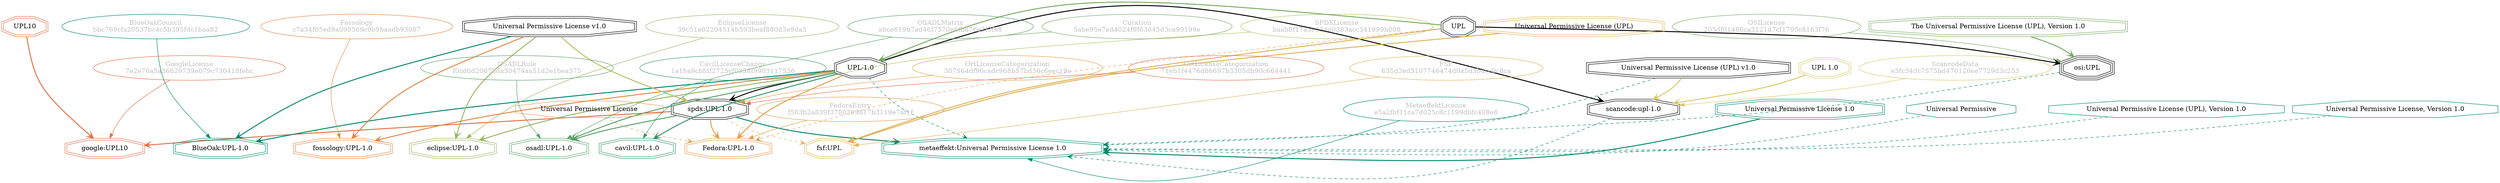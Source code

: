 strict digraph {
    node [shape=box];
    graph [splines=curved];
    4195 [label="SPDXLicense\nbaab0f17a3e334d0383acc341999b008"
         ,fontcolor=gray
         ,color="#b8bf62"
         ,fillcolor="beige;1"
         ,shape=ellipse];
    4196 [label="spdx:UPL-1.0"
         ,shape=doubleoctagon];
    4197 [label="UPL-1.0"
         ,shape=doubleoctagon];
    4198 [label="Universal Permissive License v1.0"
         ,shape=doubleoctagon];
    5308 [label="OSILicense\n205df01486ca3121d7cf1795c8163f76"
         ,fontcolor=gray
         ,color="#78ab63"
         ,fillcolor="beige;1"
         ,shape=ellipse];
    5309 [label="osi:UPL"
         ,shape=tripleoctagon];
    5310 [label=UPL
         ,shape=doubleoctagon];
    5311 [label="The Universal Permissive License (UPL), Version 1.0"
         ,color="#78ab63"
         ,shape=doubleoctagon];
    5596 [label="GoogleLicense\n7e2e70a5a36629739e079c730418febc"
         ,fontcolor=gray
         ,color="#e06f45"
         ,fillcolor="beige;1"
         ,shape=ellipse];
    5597 [label="google:UPL10"
         ,color="#e06f45"
         ,shape=doubleoctagon];
    5598 [label=UPL10
         ,color="#e06f45"
         ,shape=doubleoctagon];
    8451 [label="FedoraEntry\nf583b2a839f3780309817b3119e7af1f"
         ,fontcolor=gray
         ,color="#e09d4b"
         ,fillcolor="beige;1"
         ,shape=ellipse];
    8452 [label="Fedora:UPL-1.0"
         ,color="#e09d4b"
         ,shape=doubleoctagon];
    8453 [label="Universal Permissive License"
         ,color="#e09d4b"
         ,shape=octagon];
    8703 [label="BlueOakCouncil\nbbc769cfa20537bc4c5b395fdc1baa82"
         ,fontcolor=gray
         ,color="#00876c"
         ,fillcolor="beige;1"
         ,shape=ellipse];
    8704 [label="BlueOak:UPL-1.0"
         ,color="#00876c"
         ,shape=doubleoctagon];
    9726 [label="OSADLRule\nf0cd6d20678da30474aa51d2e1bea375"
         ,fontcolor=gray
         ,color="#58a066"
         ,fillcolor="beige;1"
         ,shape=ellipse];
    9727 [label="osadl:UPL-1.0"
         ,color="#58a066"
         ,shape=doubleoctagon];
    9980 [label="OSADLMatrix\nabce619b7ad46f7570e6fb876e2f3fe8"
         ,fontcolor=gray
         ,color="#58a066"
         ,fillcolor="beige;1"
         ,shape=ellipse];
    10568 [label="FSF\n635d3ed5107746474d0a5d3b4cc9c8ca"
          ,fontcolor=gray
          ,color="#deb256"
          ,fillcolor="beige;1"
          ,shape=ellipse];
    10569 [label="fsf:UPL"
          ,color="#deb256"
          ,shape=doubleoctagon];
    10570 [label="Universal Permissive License (UPL)"
          ,color="#deb256"
          ,shape=doubleoctagon];
    24888 [label="ScancodeData\ne3fc34dc7575bd470120ee7729d3c253"
          ,fontcolor=gray
          ,color="#dac767"
          ,fillcolor="beige;1"
          ,shape=ellipse];
    24889 [label="scancode:upl-1.0"
          ,shape=doubleoctagon];
    24890 [label="UPL 1.0"
          ,color="#dac767"
          ,shape=doubleoctagon];
    24891 [label="Universal Permissive License (UPL) v1.0"
          ,shape=doubleoctagon];
    27988 [label="Fossology\nc7a34f05ed9a090569c9b9baadb93007"
          ,fontcolor=gray
          ,color="#e18745"
          ,fillcolor="beige;1"
          ,shape=ellipse];
    27989 [label="fossology:UPL-1.0"
          ,color="#e18745"
          ,shape=doubleoctagon];
    35241 [label="OrtLicenseCategorization\n71eb1f4476d86697b3305db90c664441"
          ,fontcolor=gray
          ,color="#e06f45"
          ,fillcolor="beige;1"
          ,shape=ellipse];
    36259 [label="OrtLicenseCategorization\n307564df90cadc968b57bd36c6eec19c"
          ,fontcolor=gray
          ,color="#e09d4b"
          ,fillcolor="beige;1"
          ,shape=ellipse];
    38099 [label="CavilLicenseChange\n1a1ba9cbfdf2725cf0358f9903117536"
          ,fontcolor=gray
          ,color="#379469"
          ,fillcolor="beige;1"
          ,shape=ellipse];
    38100 [label="cavil:UPL-1.0"
          ,color="#379469"
          ,shape=doubleoctagon];
    49168 [label="MetaeffektLicense\ne5a2fbf11ca7d025c8c1199dbfc408e6"
          ,fontcolor=gray
          ,color="#00876c"
          ,fillcolor="beige;1"
          ,shape=ellipse];
    49169 [label="metaeffekt:Universal Permissive License 1.0"
          ,color="#00876c"
          ,shape=doubleoctagon];
    49170 [label="Universal Permissive License 1.0"
          ,color="#00876c"
          ,shape=doubleoctagon];
    49171 [label="Universal Permissive"
          ,color="#00876c"
          ,shape=octagon];
    49172 [label="Universal Permissive License (UPL), Version 1.0"
          ,color="#00876c"
          ,shape=octagon];
    49173 [label="Universal Permissive License, Version 1.0"
          ,color="#00876c"
          ,shape=octagon];
    54316 [label="EclipseLicense\n39c51e02204514b593beaf880d3e9da5"
          ,fontcolor=gray
          ,color="#98b561"
          ,fillcolor="beige;1"
          ,shape=ellipse];
    54317 [label="eclipse:UPL-1.0"
          ,color="#98b561"
          ,shape=doubleoctagon];
    56019 [label="Curation\n5abe95e7ed4024f9f63645d3ca90199e"
          ,fontcolor=gray
          ,color="#78ab63"
          ,fillcolor="beige;1"
          ,shape=ellipse];
    4195 -> 4196 [weight=0.5
                 ,color="#b8bf62"];
    4196 -> 5597 [style=bold
                 ,arrowhead=vee
                 ,weight=0.7
                 ,color="#e06f45"];
    4196 -> 8452 [style=bold
                 ,arrowhead=vee
                 ,weight=0.7
                 ,color="#e09d4b"];
    4196 -> 9727 [style=bold
                 ,arrowhead=vee
                 ,weight=0.7
                 ,color="#58a066"];
    4196 -> 10569 [style=dashed
                  ,arrowhead=vee
                  ,weight=0.5
                  ,color="#deb256"];
    4196 -> 49169 [style=bold
                  ,arrowhead=vee
                  ,weight=0.7
                  ,color="#00876c"];
    4197 -> 4196 [style=bold
                 ,arrowhead=vee
                 ,weight=0.7];
    4197 -> 8452 [style=bold
                 ,arrowhead=vee
                 ,weight=0.7
                 ,color="#e09d4b"];
    4197 -> 8704 [style=bold
                 ,arrowhead=vee
                 ,weight=0.7
                 ,color="#00876c"];
    4197 -> 9727 [style=bold
                 ,arrowhead=vee
                 ,weight=0.7
                 ,color="#58a066"];
    4197 -> 24889 [style=bold
                  ,arrowhead=vee
                  ,weight=0.7];
    4197 -> 27989 [style=bold
                  ,arrowhead=vee
                  ,weight=0.7
                  ,color="#e18745"];
    4197 -> 38100 [style=bold
                  ,arrowhead=vee
                  ,weight=0.7
                  ,color="#379469"];
    4197 -> 38100 [style=bold
                  ,arrowhead=vee
                  ,weight=0.7
                  ,color="#379469"];
    4197 -> 49169 [style=dashed
                  ,arrowhead=vee
                  ,weight=0.5
                  ,color="#00876c"];
    4197 -> 54317 [style=bold
                  ,arrowhead=vee
                  ,weight=0.7
                  ,color="#98b561"];
    4198 -> 4196 [style=bold
                 ,arrowhead=vee
                 ,weight=0.7
                 ,color="#b8bf62"];
    4198 -> 8704 [style=bold
                 ,arrowhead=vee
                 ,weight=0.7
                 ,color="#00876c"];
    4198 -> 27989 [style=bold
                  ,arrowhead=vee
                  ,weight=0.7
                  ,color="#e18745"];
    4198 -> 54317 [style=bold
                  ,arrowhead=vee
                  ,weight=0.7
                  ,color="#98b561"];
    5308 -> 5309 [weight=0.5
                 ,color="#78ab63"];
    5309 -> 49169 [style=dashed
                  ,arrowhead=vee
                  ,weight=0.5
                  ,color="#00876c"];
    5310 -> 4197 [style=bold
                 ,arrowhead=vee
                 ,weight=0.7
                 ,color="#78ab63"];
    5310 -> 5309 [style=bold
                 ,arrowhead=vee
                 ,weight=0.7];
    5310 -> 8452 [style=dashed
                 ,arrowhead=vee
                 ,weight=0.5
                 ,color="#e09d4b"];
    5310 -> 10569 [style=bold
                  ,arrowhead=vee
                  ,weight=0.7
                  ,color="#deb256"];
    5311 -> 5309 [style=bold
                 ,arrowhead=vee
                 ,weight=0.7
                 ,color="#78ab63"];
    5596 -> 5597 [weight=0.5
                 ,color="#e06f45"];
    5598 -> 5597 [style=bold
                 ,arrowhead=vee
                 ,weight=0.7
                 ,color="#e06f45"];
    8451 -> 8452 [weight=0.5
                 ,color="#e09d4b"];
    8453 -> 8452 [style=dashed
                 ,arrowhead=vee
                 ,weight=0.5
                 ,color="#e09d4b"];
    8703 -> 8704 [weight=0.5
                 ,color="#00876c"];
    9726 -> 9727 [weight=0.5
                 ,color="#58a066"];
    9980 -> 9727 [weight=0.5
                 ,color="#58a066"];
    10568 -> 10569 [weight=0.5
                   ,color="#deb256"];
    10570 -> 10569 [style=bold
                   ,arrowhead=vee
                   ,weight=0.7
                   ,color="#deb256"];
    24888 -> 24889 [weight=0.5
                   ,color="#dac767"];
    24889 -> 49169 [style=dashed
                   ,arrowhead=vee
                   ,weight=0.5
                   ,color="#00876c"];
    24890 -> 24889 [style=bold
                   ,arrowhead=vee
                   ,weight=0.7
                   ,color="#dac767"];
    24891 -> 24889 [style=bold
                   ,arrowhead=vee
                   ,weight=0.7
                   ,color="#dac767"];
    24891 -> 49169 [style=dashed
                   ,arrowhead=vee
                   ,weight=0.5
                   ,color="#00876c"];
    27988 -> 27989 [weight=0.5
                   ,color="#e18745"];
    35241 -> 4196 [weight=0.5
                  ,color="#e06f45"];
    36259 -> 4196 [weight=0.5
                  ,color="#e09d4b"];
    38099 -> 38100 [weight=0.5
                   ,color="#379469"];
    49168 -> 49169 [weight=0.5
                   ,color="#00876c"];
    49170 -> 49169 [style=bold
                   ,arrowhead=vee
                   ,weight=0.7
                   ,color="#00876c"];
    49171 -> 49169 [style=dashed
                   ,arrowhead=vee
                   ,weight=0.5
                   ,color="#00876c"];
    49172 -> 49169 [style=dashed
                   ,arrowhead=vee
                   ,weight=0.5
                   ,color="#00876c"];
    49173 -> 49169 [style=dashed
                   ,arrowhead=vee
                   ,weight=0.5
                   ,color="#00876c"];
    54316 -> 54317 [weight=0.5
                   ,color="#98b561"];
    56019 -> 4197 [weight=0.5
                  ,color="#78ab63"];
}
